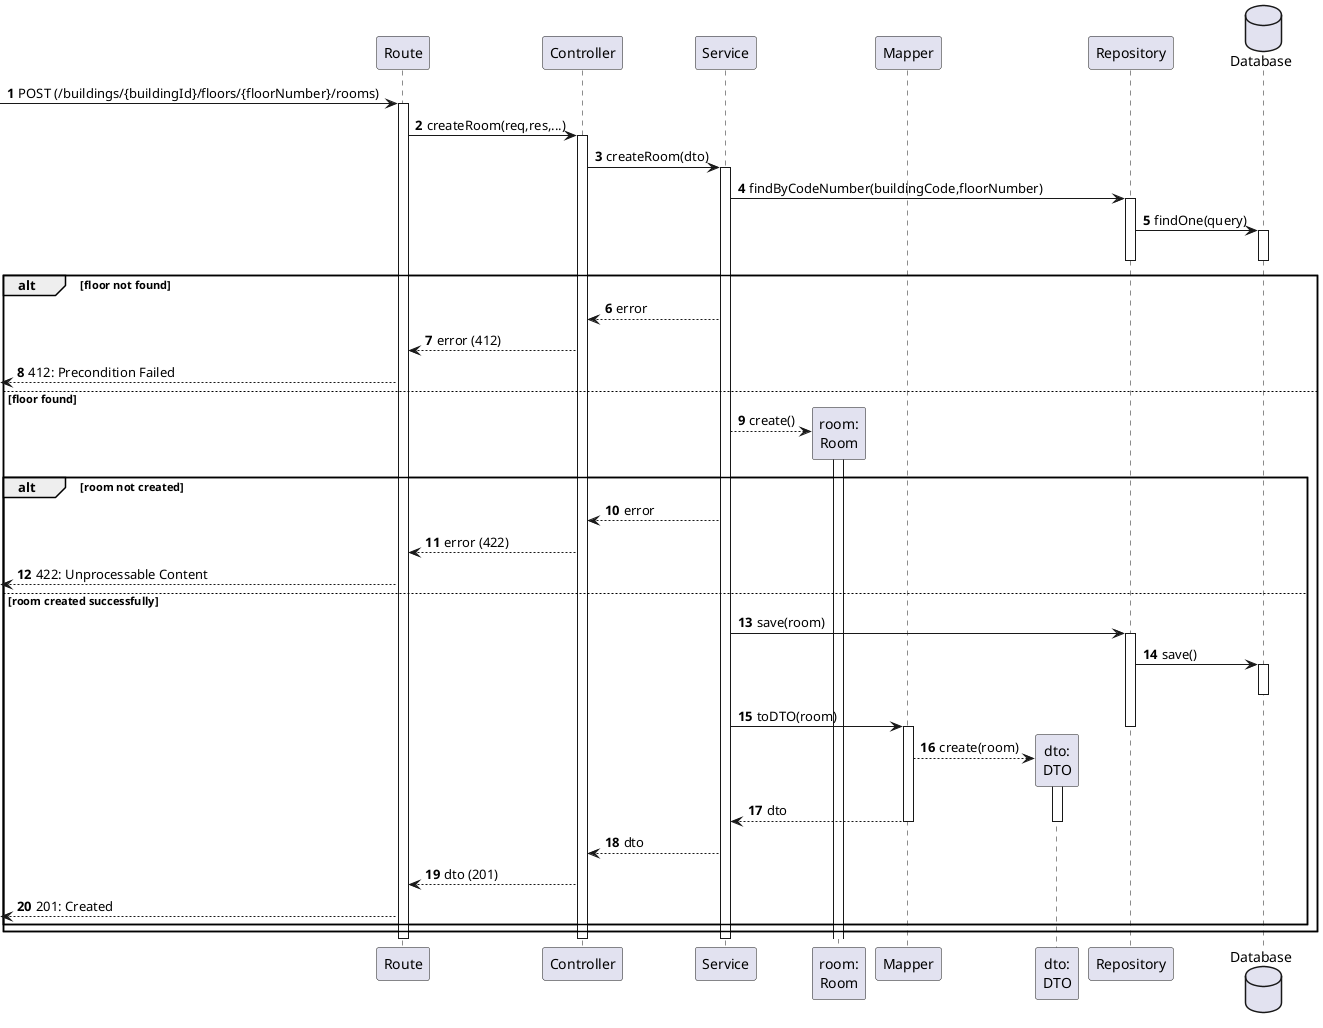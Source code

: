 @startuml
autonumber


participant "Route" as r
participant "Controller" as ctrl
participant "Service" as svc
participant "room:\nRoom" as room
participant "Mapper" as map
participant "dto:\nDTO" as dto
participant "Repository" as repo
database "Database" as db


[-> r: POST (/buildings/{buildingId}/floors/{floorNumber}/rooms)
    activate r
        r -> ctrl : createRoom(req,res,...)
        activate ctrl
            ctrl -> svc : createRoom(dto)
            activate svc
                svc -> repo : findByCodeNumber(buildingCode,floorNumber)
                activate repo
                    repo-> db:findOne(query)
                    activate db
                    deactivate db
                deactivate repo




                    alt floor not found
                        svc --> ctrl : error
                        ctrl --> r : error (412)
                        [<-- r : 412: Precondition Failed
                    else floor found
                        svc --> room** : create()

                        activate room
                        deactivate room

                        alt room not created
                            svc --> ctrl : error
                            ctrl --> r : error (422)
                            [<-- r : 422: Unprocessable Content

                        else room created successfully
                            svc -> repo : save(room)
                            activate repo
                                repo -> db : save()
                                activate db
                                deactivate db


                                svc -> map : toDTO(room)
                            deactivate repo

                            activate map
                                map --> dto** : create(room)
                                activate dto
                                    map --> svc : dto
                                deactivate dto
                            deactivate map

                            svc --> ctrl : dto
                            ctrl --> r : dto (201)
                            [<-- r : 201: Created

                    end
                end
            deactivate svc
        deactivate ctrl
    deactivate r

@enduml
